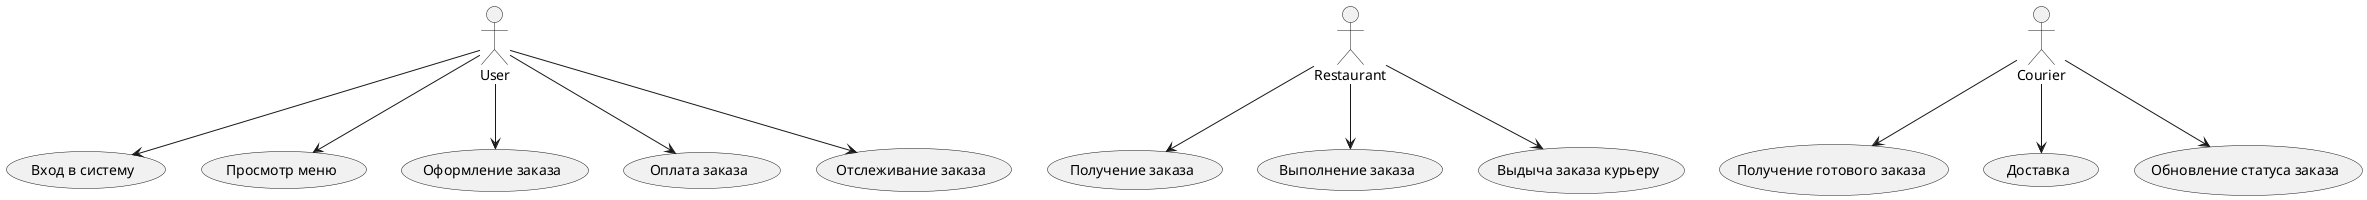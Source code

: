 @startuml
actor User
actor Restaurant
actor Courier

User --> (Вход в систему)
User --> (Просмотр меню)
User --> (Оформление заказа)
User --> (Оплата заказа)
User --> (Отслеживание заказа)

Restaurant --> (Получение заказа)
Restaurant --> (Выполнение заказа)
Restaurant --> (Выдыча заказа курьеру)

Courier --> (Получение готового заказа)
Courier --> (Доставка)
Courier --> (Обновление статуса заказа)

@enduml